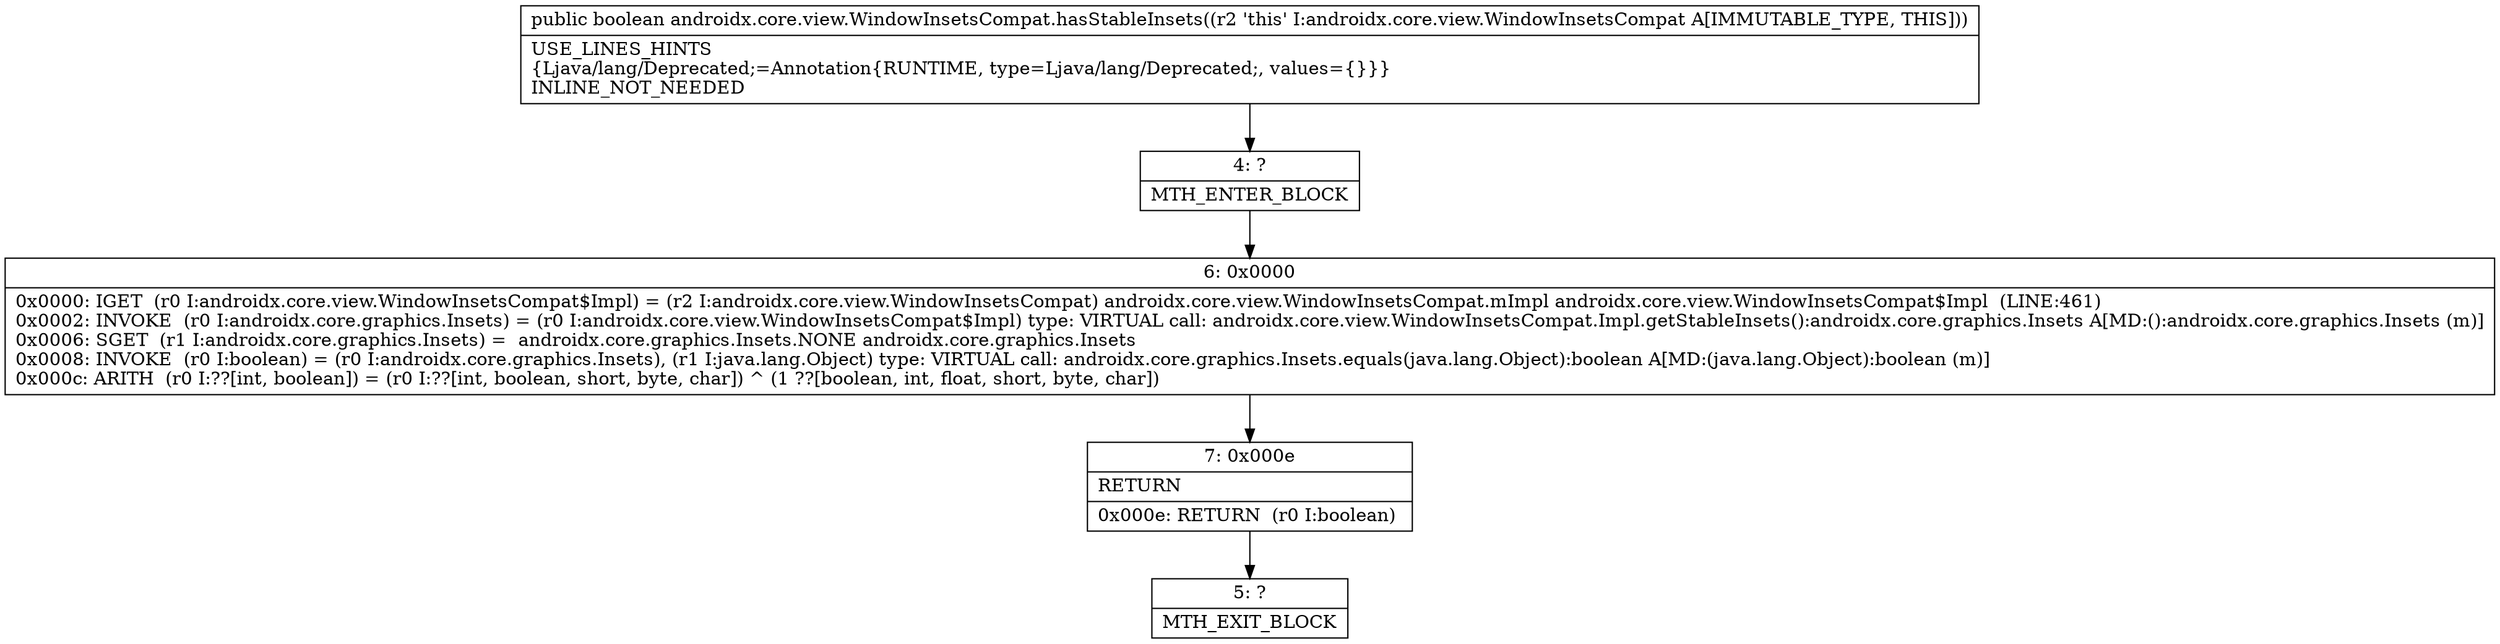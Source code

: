 digraph "CFG forandroidx.core.view.WindowInsetsCompat.hasStableInsets()Z" {
Node_4 [shape=record,label="{4\:\ ?|MTH_ENTER_BLOCK\l}"];
Node_6 [shape=record,label="{6\:\ 0x0000|0x0000: IGET  (r0 I:androidx.core.view.WindowInsetsCompat$Impl) = (r2 I:androidx.core.view.WindowInsetsCompat) androidx.core.view.WindowInsetsCompat.mImpl androidx.core.view.WindowInsetsCompat$Impl  (LINE:461)\l0x0002: INVOKE  (r0 I:androidx.core.graphics.Insets) = (r0 I:androidx.core.view.WindowInsetsCompat$Impl) type: VIRTUAL call: androidx.core.view.WindowInsetsCompat.Impl.getStableInsets():androidx.core.graphics.Insets A[MD:():androidx.core.graphics.Insets (m)]\l0x0006: SGET  (r1 I:androidx.core.graphics.Insets) =  androidx.core.graphics.Insets.NONE androidx.core.graphics.Insets \l0x0008: INVOKE  (r0 I:boolean) = (r0 I:androidx.core.graphics.Insets), (r1 I:java.lang.Object) type: VIRTUAL call: androidx.core.graphics.Insets.equals(java.lang.Object):boolean A[MD:(java.lang.Object):boolean (m)]\l0x000c: ARITH  (r0 I:??[int, boolean]) = (r0 I:??[int, boolean, short, byte, char]) ^ (1 ??[boolean, int, float, short, byte, char]) \l}"];
Node_7 [shape=record,label="{7\:\ 0x000e|RETURN\l|0x000e: RETURN  (r0 I:boolean) \l}"];
Node_5 [shape=record,label="{5\:\ ?|MTH_EXIT_BLOCK\l}"];
MethodNode[shape=record,label="{public boolean androidx.core.view.WindowInsetsCompat.hasStableInsets((r2 'this' I:androidx.core.view.WindowInsetsCompat A[IMMUTABLE_TYPE, THIS]))  | USE_LINES_HINTS\l\{Ljava\/lang\/Deprecated;=Annotation\{RUNTIME, type=Ljava\/lang\/Deprecated;, values=\{\}\}\}\lINLINE_NOT_NEEDED\l}"];
MethodNode -> Node_4;Node_4 -> Node_6;
Node_6 -> Node_7;
Node_7 -> Node_5;
}

